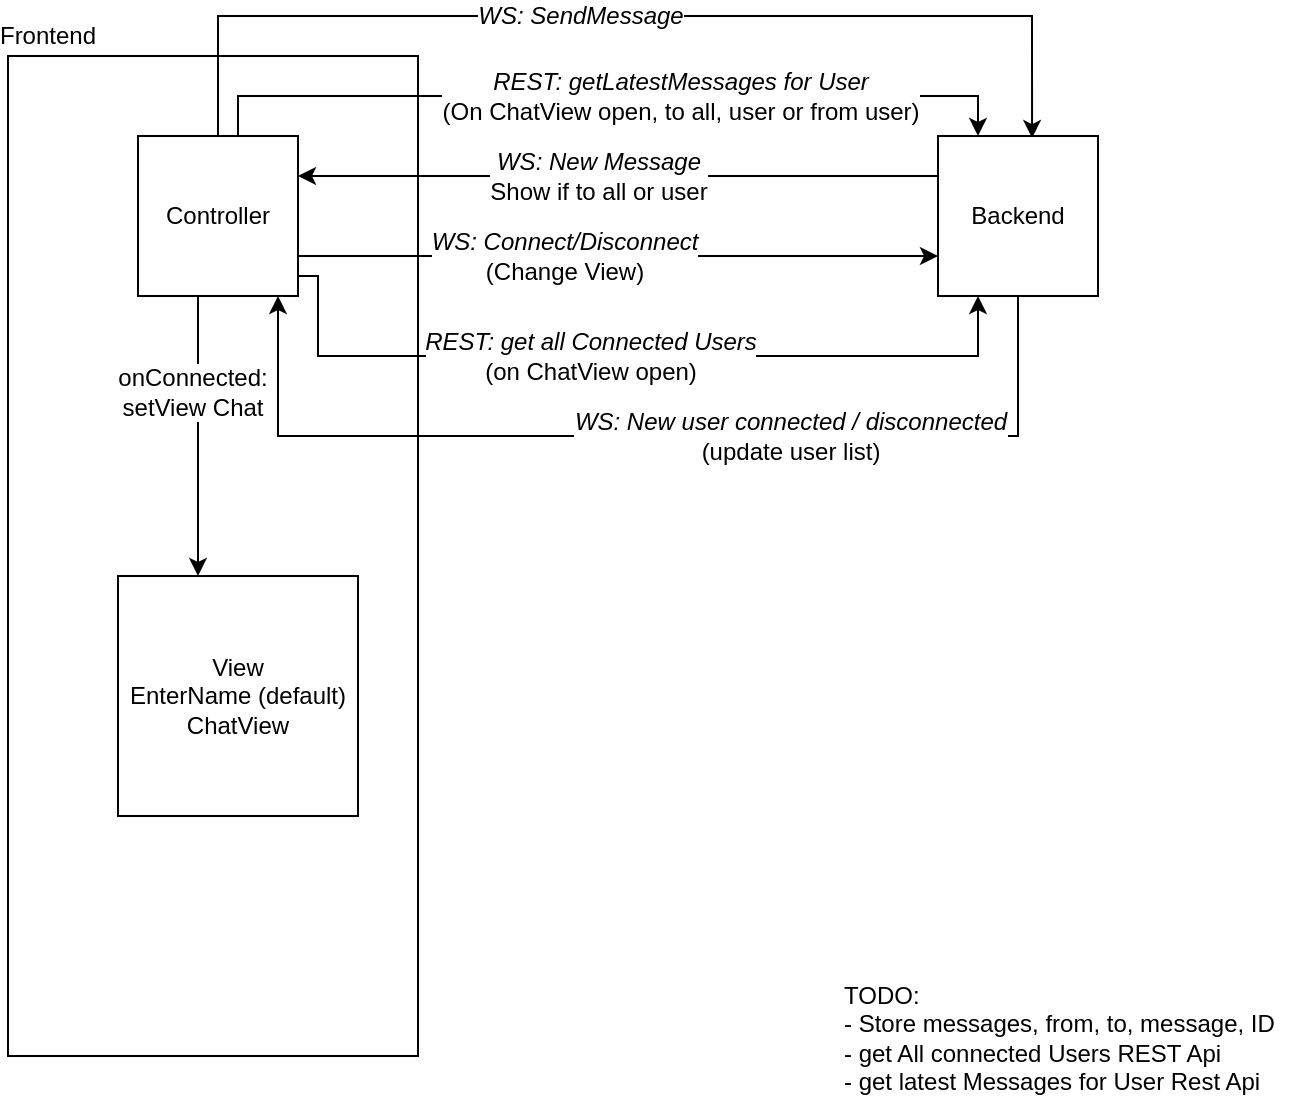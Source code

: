 <mxfile version="12.2.4" pages="1"><diagram id="QlTcyAUlXXRdLDtZ27dm" name="Page-1"><mxGraphModel dx="1600" dy="746" grid="1" gridSize="10" guides="1" tooltips="1" connect="1" arrows="1" fold="1" page="1" pageScale="1" pageWidth="827" pageHeight="1169" math="0" shadow="0"><root><mxCell id="0"/><mxCell id="1" parent="0"/><mxCell id="24" value="" style="group" vertex="1" connectable="0" parent="1"><mxGeometry x="135" y="100" width="205" height="520" as="geometry"/></mxCell><mxCell id="8" value="" style="rounded=0;whiteSpace=wrap;html=1;fillColor=none;spacingBottom=310;spacingRight=100;" parent="24" vertex="1"><mxGeometry y="20" width="205" height="500" as="geometry"/></mxCell><mxCell id="23" value="Frontend" style="text;html=1;strokeColor=none;fillColor=none;align=center;verticalAlign=middle;whiteSpace=wrap;rounded=0;" vertex="1" parent="24"><mxGeometry width="40" height="20" as="geometry"/></mxCell><mxCell id="4" style="edgeStyle=orthogonalEdgeStyle;rounded=0;orthogonalLoop=1;jettySize=auto;html=1;entryX=0;entryY=0.75;entryDx=0;entryDy=0;" parent="1" source="2" target="3" edge="1"><mxGeometry relative="1" as="geometry"><Array as="points"><mxPoint x="360" y="220"/><mxPoint x="360" y="220"/></Array></mxGeometry></mxCell><mxCell id="5" value="&lt;i&gt;WS: Connect/Disconnect&lt;/i&gt;&lt;br&gt;(Change View)" style="text;html=1;resizable=0;points=[];align=center;verticalAlign=middle;labelBackgroundColor=#ffffff;" parent="4" vertex="1" connectable="0"><mxGeometry x="-0.165" y="-2" relative="1" as="geometry"><mxPoint x="-1" y="-2" as="offset"/></mxGeometry></mxCell><mxCell id="9" style="edgeStyle=orthogonalEdgeStyle;rounded=0;orthogonalLoop=1;jettySize=auto;html=1;entryX=0.25;entryY=1;entryDx=0;entryDy=0;" parent="1" source="2" target="3" edge="1"><mxGeometry relative="1" as="geometry"><Array as="points"><mxPoint x="290" y="230"/><mxPoint x="290" y="270"/><mxPoint x="620" y="270"/></Array></mxGeometry></mxCell><mxCell id="10" value="&lt;i&gt;REST: get all Connected Users&lt;/i&gt;&lt;br&gt;(on ChatView open)" style="text;html=1;resizable=0;points=[];align=center;verticalAlign=middle;labelBackgroundColor=#ffffff;" parent="9" vertex="1" connectable="0"><mxGeometry x="-0.224" y="-4" relative="1" as="geometry"><mxPoint x="27" y="-4" as="offset"/></mxGeometry></mxCell><mxCell id="12" style="edgeStyle=orthogonalEdgeStyle;rounded=0;orthogonalLoop=1;jettySize=auto;html=1;" parent="1" source="2" target="11" edge="1"><mxGeometry relative="1" as="geometry"><Array as="points"><mxPoint x="230" y="280"/><mxPoint x="230" y="280"/></Array></mxGeometry></mxCell><mxCell id="13" value="onConnected:&lt;br&gt;setView Chat" style="text;html=1;resizable=0;points=[];align=center;verticalAlign=middle;labelBackgroundColor=#ffffff;" parent="12" vertex="1" connectable="0"><mxGeometry x="-0.314" y="-3" relative="1" as="geometry"><mxPoint as="offset"/></mxGeometry></mxCell><mxCell id="16" style="edgeStyle=orthogonalEdgeStyle;rounded=0;orthogonalLoop=1;jettySize=auto;html=1;entryX=0.25;entryY=0;entryDx=0;entryDy=0;" parent="1" source="2" target="3" edge="1"><mxGeometry relative="1" as="geometry"><Array as="points"><mxPoint x="250" y="140"/><mxPoint x="620" y="140"/></Array></mxGeometry></mxCell><mxCell id="17" value="&lt;i&gt;REST: getLatestMessages for User&lt;/i&gt;&lt;br&gt;(On ChatView open, to all, user or from user)" style="text;html=1;resizable=0;points=[];align=center;verticalAlign=middle;labelBackgroundColor=#ffffff;" parent="16" vertex="1" connectable="0"><mxGeometry x="-0.179" relative="1" as="geometry"><mxPoint x="72" as="offset"/></mxGeometry></mxCell><mxCell id="20" style="edgeStyle=orthogonalEdgeStyle;rounded=0;orthogonalLoop=1;jettySize=auto;html=1;entryX=0.588;entryY=0.013;entryDx=0;entryDy=0;entryPerimeter=0;" parent="1" source="2" target="3" edge="1"><mxGeometry relative="1" as="geometry"><Array as="points"><mxPoint x="240" y="100"/><mxPoint x="647" y="100"/></Array></mxGeometry></mxCell><mxCell id="21" value="&lt;i&gt;WS: SendMessage&lt;/i&gt;" style="text;html=1;resizable=0;points=[];align=center;verticalAlign=middle;labelBackgroundColor=#ffffff;" parent="20" vertex="1" connectable="0"><mxGeometry x="-0.245" y="3" relative="1" as="geometry"><mxPoint x="41" y="3" as="offset"/></mxGeometry></mxCell><mxCell id="2" value="Controller" style="whiteSpace=wrap;html=1;aspect=fixed;" parent="1" vertex="1"><mxGeometry x="200" y="160" width="80" height="80" as="geometry"/></mxCell><mxCell id="6" style="edgeStyle=orthogonalEdgeStyle;rounded=0;orthogonalLoop=1;jettySize=auto;html=1;" parent="1" source="3" edge="1"><mxGeometry relative="1" as="geometry"><Array as="points"><mxPoint x="283" y="180"/></Array><mxPoint x="280" y="180" as="targetPoint"/></mxGeometry></mxCell><mxCell id="7" value="&lt;i&gt;WS: New Message&lt;/i&gt;&lt;br&gt;Show if to all or user" style="text;html=1;resizable=0;points=[];align=center;verticalAlign=middle;labelBackgroundColor=#ffffff;direction=south;" parent="6" vertex="1" connectable="0"><mxGeometry x="-0.293" y="-2" relative="1" as="geometry"><mxPoint x="-57" y="2" as="offset"/></mxGeometry></mxCell><mxCell id="18" style="edgeStyle=orthogonalEdgeStyle;rounded=0;orthogonalLoop=1;jettySize=auto;html=1;" parent="1" source="3" edge="1"><mxGeometry relative="1" as="geometry"><Array as="points"><mxPoint x="640" y="310"/><mxPoint x="270" y="310"/></Array><mxPoint x="270" y="240" as="targetPoint"/></mxGeometry></mxCell><mxCell id="19" value="&lt;i&gt;WS: New user connected / disconnected&lt;/i&gt;&lt;br&gt;(update user list)" style="text;html=1;resizable=0;points=[];align=center;verticalAlign=middle;labelBackgroundColor=#ffffff;" parent="18" vertex="1" connectable="0"><mxGeometry x="-0.276" relative="1" as="geometry"><mxPoint as="offset"/></mxGeometry></mxCell><mxCell id="3" value="Backend" style="whiteSpace=wrap;html=1;aspect=fixed;" parent="1" vertex="1"><mxGeometry x="600" y="160" width="80" height="80" as="geometry"/></mxCell><mxCell id="11" value="View&lt;br&gt;EnterName (default)&lt;br&gt;ChatView" style="whiteSpace=wrap;html=1;aspect=fixed;" parent="1" vertex="1"><mxGeometry x="190" y="380" width="120" height="120" as="geometry"/></mxCell><mxCell id="15" value="TODO:&lt;br&gt;- Store messages, from, to, message, ID&lt;br&gt;- get All connected Users REST Api&lt;br&gt;- get latest Messages for User Rest Api&amp;nbsp;" style="text;html=1;resizable=0;points=[];autosize=1;align=left;verticalAlign=top;spacingTop=-4;" parent="1" vertex="1"><mxGeometry x="551" y="580" width="230" height="60" as="geometry"/></mxCell></root></mxGraphModel></diagram></mxfile>